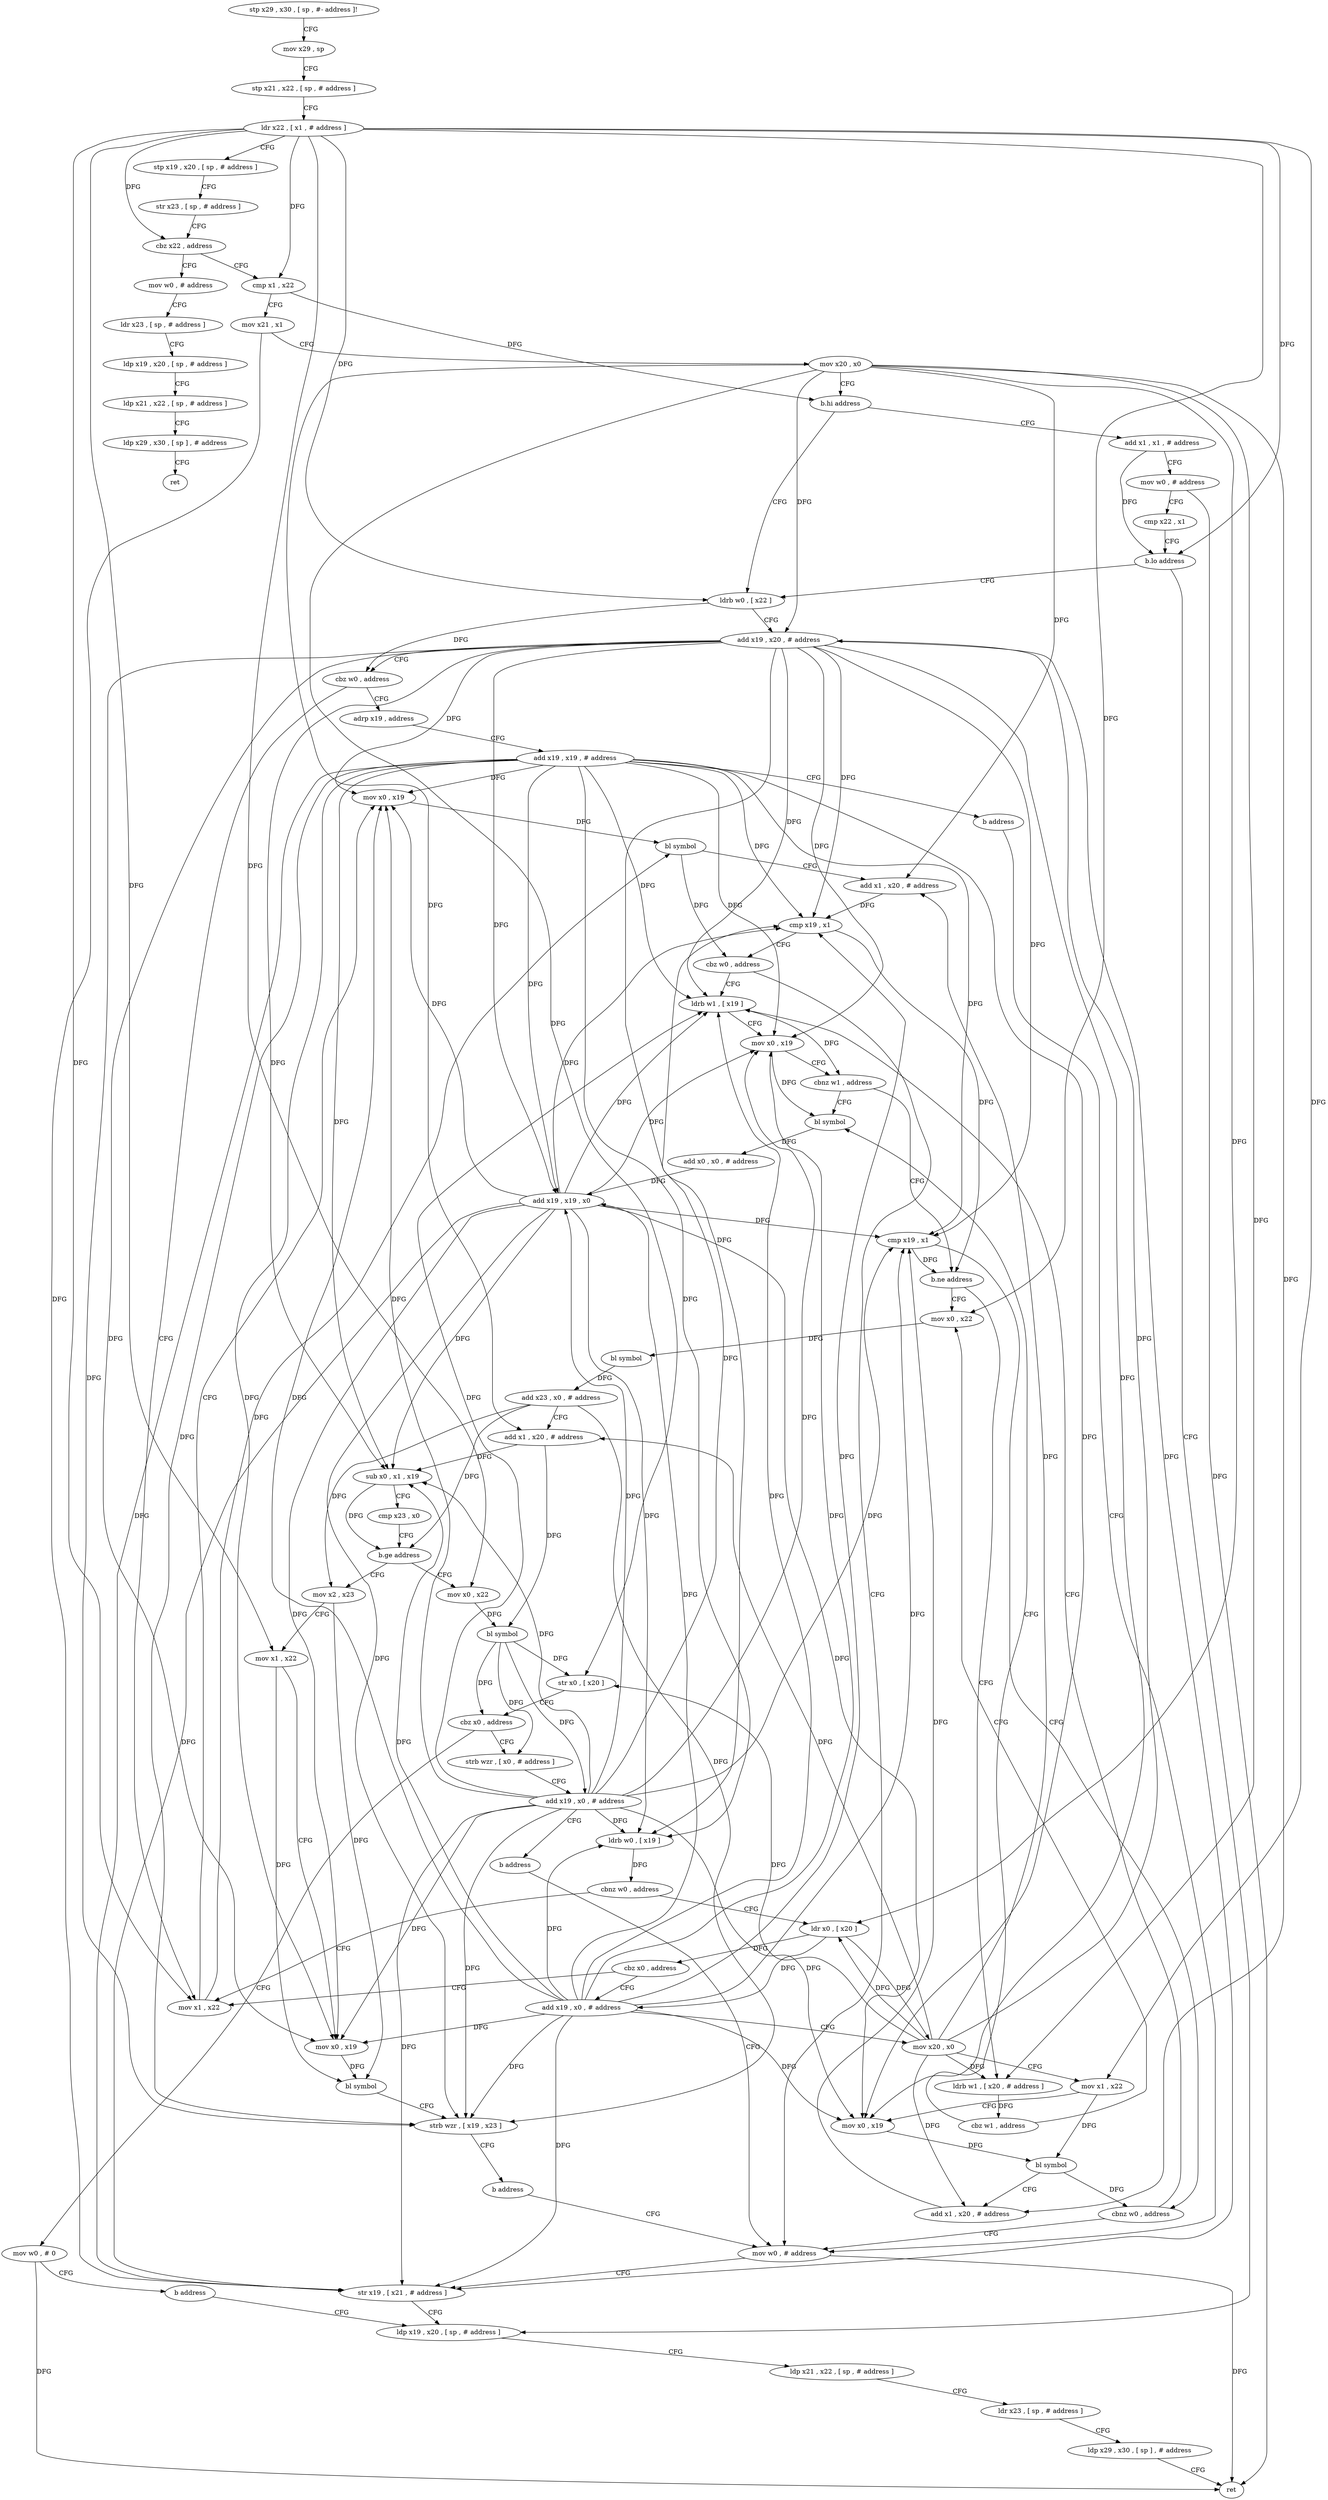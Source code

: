 digraph "func" {
"262560" [label = "stp x29 , x30 , [ sp , #- address ]!" ]
"262564" [label = "mov x29 , sp" ]
"262568" [label = "stp x21 , x22 , [ sp , # address ]" ]
"262572" [label = "ldr x22 , [ x1 , # address ]" ]
"262576" [label = "stp x19 , x20 , [ sp , # address ]" ]
"262580" [label = "str x23 , [ sp , # address ]" ]
"262584" [label = "cbz x22 , address" ]
"262840" [label = "mov w0 , # address" ]
"262588" [label = "cmp x1 , x22" ]
"262844" [label = "ldr x23 , [ sp , # address ]" ]
"262848" [label = "ldp x19 , x20 , [ sp , # address ]" ]
"262852" [label = "ldp x21 , x22 , [ sp , # address ]" ]
"262856" [label = "ldp x29 , x30 , [ sp ] , # address" ]
"262860" [label = "ret" ]
"262592" [label = "mov x21 , x1" ]
"262596" [label = "mov x20 , x0" ]
"262600" [label = "b.hi address" ]
"262620" [label = "ldrb w0 , [ x22 ]" ]
"262604" [label = "add x1 , x1 , # address" ]
"262624" [label = "add x19 , x20 , # address" ]
"262628" [label = "cbz w0 , address" ]
"262768" [label = "adrp x19 , address" ]
"262632" [label = "mov x1 , x22" ]
"262608" [label = "mov w0 , # address" ]
"262612" [label = "cmp x22 , x1" ]
"262616" [label = "b.lo address" ]
"262748" [label = "ldp x19 , x20 , [ sp , # address ]" ]
"262772" [label = "add x19 , x19 , # address" ]
"262776" [label = "b address" ]
"262740" [label = "mov w0 , # address" ]
"262636" [label = "mov x0 , x19" ]
"262640" [label = "bl symbol" ]
"262644" [label = "add x1 , x20 , # address" ]
"262648" [label = "cmp x19 , x1" ]
"262652" [label = "cbz w0 , address" ]
"262656" [label = "ldrb w1 , [ x19 ]" ]
"262752" [label = "ldp x21 , x22 , [ sp , # address ]" ]
"262756" [label = "ldr x23 , [ sp , # address ]" ]
"262760" [label = "ldp x29 , x30 , [ sp ] , # address" ]
"262764" [label = "ret" ]
"262744" [label = "str x19 , [ x21 , # address ]" ]
"262660" [label = "mov x0 , x19" ]
"262664" [label = "cbnz w1 , address" ]
"262680" [label = "bl symbol" ]
"262668" [label = "b.ne address" ]
"262684" [label = "add x0 , x0 , # address" ]
"262688" [label = "add x19 , x19 , x0" ]
"262692" [label = "ldrb w0 , [ x19 ]" ]
"262696" [label = "cbnz w0 , address" ]
"262700" [label = "ldr x0 , [ x20 ]" ]
"262784" [label = "mov x0 , x22" ]
"262672" [label = "ldrb w1 , [ x20 , # address ]" ]
"262704" [label = "cbz x0 , address" ]
"262708" [label = "add x19 , x0 , # address" ]
"262788" [label = "bl symbol" ]
"262792" [label = "add x23 , x0 , # address" ]
"262796" [label = "add x1 , x20 , # address" ]
"262800" [label = "sub x0 , x1 , x19" ]
"262804" [label = "cmp x23 , x0" ]
"262808" [label = "b.ge address" ]
"262864" [label = "mov x0 , x22" ]
"262812" [label = "mov x2 , x23" ]
"262676" [label = "cbz w1 , address" ]
"262712" [label = "mov x20 , x0" ]
"262716" [label = "mov x1 , x22" ]
"262720" [label = "mov x0 , x19" ]
"262724" [label = "bl symbol" ]
"262728" [label = "add x1 , x20 , # address" ]
"262732" [label = "cmp x19 , x1" ]
"262736" [label = "cbnz w0 , address" ]
"262868" [label = "bl symbol" ]
"262872" [label = "str x0 , [ x20 ]" ]
"262876" [label = "cbz x0 , address" ]
"262892" [label = "mov w0 , # 0" ]
"262880" [label = "strb wzr , [ x0 , # address ]" ]
"262816" [label = "mov x1 , x22" ]
"262820" [label = "mov x0 , x19" ]
"262824" [label = "bl symbol" ]
"262828" [label = "strb wzr , [ x19 , x23 ]" ]
"262832" [label = "b address" ]
"262896" [label = "b address" ]
"262884" [label = "add x19 , x0 , # address" ]
"262888" [label = "b address" ]
"262560" -> "262564" [ label = "CFG" ]
"262564" -> "262568" [ label = "CFG" ]
"262568" -> "262572" [ label = "CFG" ]
"262572" -> "262576" [ label = "CFG" ]
"262572" -> "262584" [ label = "DFG" ]
"262572" -> "262588" [ label = "DFG" ]
"262572" -> "262620" [ label = "DFG" ]
"262572" -> "262616" [ label = "DFG" ]
"262572" -> "262632" [ label = "DFG" ]
"262572" -> "262784" [ label = "DFG" ]
"262572" -> "262716" [ label = "DFG" ]
"262572" -> "262864" [ label = "DFG" ]
"262572" -> "262816" [ label = "DFG" ]
"262576" -> "262580" [ label = "CFG" ]
"262580" -> "262584" [ label = "CFG" ]
"262584" -> "262840" [ label = "CFG" ]
"262584" -> "262588" [ label = "CFG" ]
"262840" -> "262844" [ label = "CFG" ]
"262588" -> "262592" [ label = "CFG" ]
"262588" -> "262600" [ label = "DFG" ]
"262844" -> "262848" [ label = "CFG" ]
"262848" -> "262852" [ label = "CFG" ]
"262852" -> "262856" [ label = "CFG" ]
"262856" -> "262860" [ label = "CFG" ]
"262592" -> "262596" [ label = "CFG" ]
"262592" -> "262744" [ label = "DFG" ]
"262596" -> "262600" [ label = "CFG" ]
"262596" -> "262624" [ label = "DFG" ]
"262596" -> "262644" [ label = "DFG" ]
"262596" -> "262700" [ label = "DFG" ]
"262596" -> "262796" [ label = "DFG" ]
"262596" -> "262672" [ label = "DFG" ]
"262596" -> "262728" [ label = "DFG" ]
"262596" -> "262872" [ label = "DFG" ]
"262600" -> "262620" [ label = "CFG" ]
"262600" -> "262604" [ label = "CFG" ]
"262620" -> "262624" [ label = "CFG" ]
"262620" -> "262628" [ label = "DFG" ]
"262604" -> "262608" [ label = "CFG" ]
"262604" -> "262616" [ label = "DFG" ]
"262624" -> "262628" [ label = "CFG" ]
"262624" -> "262636" [ label = "DFG" ]
"262624" -> "262648" [ label = "DFG" ]
"262624" -> "262744" [ label = "DFG" ]
"262624" -> "262656" [ label = "DFG" ]
"262624" -> "262660" [ label = "DFG" ]
"262624" -> "262688" [ label = "DFG" ]
"262624" -> "262692" [ label = "DFG" ]
"262624" -> "262800" [ label = "DFG" ]
"262624" -> "262720" [ label = "DFG" ]
"262624" -> "262732" [ label = "DFG" ]
"262624" -> "262820" [ label = "DFG" ]
"262624" -> "262828" [ label = "DFG" ]
"262628" -> "262768" [ label = "CFG" ]
"262628" -> "262632" [ label = "CFG" ]
"262768" -> "262772" [ label = "CFG" ]
"262632" -> "262636" [ label = "CFG" ]
"262632" -> "262640" [ label = "DFG" ]
"262608" -> "262612" [ label = "CFG" ]
"262608" -> "262764" [ label = "DFG" ]
"262612" -> "262616" [ label = "CFG" ]
"262616" -> "262748" [ label = "CFG" ]
"262616" -> "262620" [ label = "CFG" ]
"262748" -> "262752" [ label = "CFG" ]
"262772" -> "262776" [ label = "CFG" ]
"262772" -> "262636" [ label = "DFG" ]
"262772" -> "262648" [ label = "DFG" ]
"262772" -> "262744" [ label = "DFG" ]
"262772" -> "262656" [ label = "DFG" ]
"262772" -> "262660" [ label = "DFG" ]
"262772" -> "262688" [ label = "DFG" ]
"262772" -> "262692" [ label = "DFG" ]
"262772" -> "262800" [ label = "DFG" ]
"262772" -> "262720" [ label = "DFG" ]
"262772" -> "262732" [ label = "DFG" ]
"262772" -> "262820" [ label = "DFG" ]
"262772" -> "262828" [ label = "DFG" ]
"262776" -> "262740" [ label = "CFG" ]
"262740" -> "262744" [ label = "CFG" ]
"262740" -> "262764" [ label = "DFG" ]
"262636" -> "262640" [ label = "DFG" ]
"262640" -> "262644" [ label = "CFG" ]
"262640" -> "262652" [ label = "DFG" ]
"262644" -> "262648" [ label = "DFG" ]
"262648" -> "262652" [ label = "CFG" ]
"262648" -> "262668" [ label = "DFG" ]
"262652" -> "262740" [ label = "CFG" ]
"262652" -> "262656" [ label = "CFG" ]
"262656" -> "262660" [ label = "CFG" ]
"262656" -> "262664" [ label = "DFG" ]
"262752" -> "262756" [ label = "CFG" ]
"262756" -> "262760" [ label = "CFG" ]
"262760" -> "262764" [ label = "CFG" ]
"262744" -> "262748" [ label = "CFG" ]
"262660" -> "262664" [ label = "CFG" ]
"262660" -> "262680" [ label = "DFG" ]
"262664" -> "262680" [ label = "CFG" ]
"262664" -> "262668" [ label = "CFG" ]
"262680" -> "262684" [ label = "DFG" ]
"262668" -> "262784" [ label = "CFG" ]
"262668" -> "262672" [ label = "CFG" ]
"262684" -> "262688" [ label = "DFG" ]
"262688" -> "262692" [ label = "DFG" ]
"262688" -> "262636" [ label = "DFG" ]
"262688" -> "262744" [ label = "DFG" ]
"262688" -> "262656" [ label = "DFG" ]
"262688" -> "262660" [ label = "DFG" ]
"262688" -> "262648" [ label = "DFG" ]
"262688" -> "262800" [ label = "DFG" ]
"262688" -> "262720" [ label = "DFG" ]
"262688" -> "262732" [ label = "DFG" ]
"262688" -> "262820" [ label = "DFG" ]
"262688" -> "262828" [ label = "DFG" ]
"262692" -> "262696" [ label = "DFG" ]
"262696" -> "262632" [ label = "CFG" ]
"262696" -> "262700" [ label = "CFG" ]
"262700" -> "262704" [ label = "DFG" ]
"262700" -> "262708" [ label = "DFG" ]
"262700" -> "262712" [ label = "DFG" ]
"262784" -> "262788" [ label = "DFG" ]
"262672" -> "262676" [ label = "DFG" ]
"262704" -> "262632" [ label = "CFG" ]
"262704" -> "262708" [ label = "CFG" ]
"262708" -> "262712" [ label = "CFG" ]
"262708" -> "262636" [ label = "DFG" ]
"262708" -> "262744" [ label = "DFG" ]
"262708" -> "262656" [ label = "DFG" ]
"262708" -> "262660" [ label = "DFG" ]
"262708" -> "262692" [ label = "DFG" ]
"262708" -> "262800" [ label = "DFG" ]
"262708" -> "262648" [ label = "DFG" ]
"262708" -> "262688" [ label = "DFG" ]
"262708" -> "262720" [ label = "DFG" ]
"262708" -> "262732" [ label = "DFG" ]
"262708" -> "262820" [ label = "DFG" ]
"262708" -> "262828" [ label = "DFG" ]
"262788" -> "262792" [ label = "DFG" ]
"262792" -> "262796" [ label = "CFG" ]
"262792" -> "262808" [ label = "DFG" ]
"262792" -> "262812" [ label = "DFG" ]
"262792" -> "262828" [ label = "DFG" ]
"262796" -> "262800" [ label = "DFG" ]
"262796" -> "262868" [ label = "DFG" ]
"262800" -> "262804" [ label = "CFG" ]
"262800" -> "262808" [ label = "DFG" ]
"262804" -> "262808" [ label = "CFG" ]
"262808" -> "262864" [ label = "CFG" ]
"262808" -> "262812" [ label = "CFG" ]
"262864" -> "262868" [ label = "DFG" ]
"262812" -> "262816" [ label = "CFG" ]
"262812" -> "262824" [ label = "DFG" ]
"262676" -> "262784" [ label = "CFG" ]
"262676" -> "262680" [ label = "CFG" ]
"262712" -> "262716" [ label = "CFG" ]
"262712" -> "262624" [ label = "DFG" ]
"262712" -> "262644" [ label = "DFG" ]
"262712" -> "262700" [ label = "DFG" ]
"262712" -> "262796" [ label = "DFG" ]
"262712" -> "262672" [ label = "DFG" ]
"262712" -> "262728" [ label = "DFG" ]
"262712" -> "262872" [ label = "DFG" ]
"262716" -> "262720" [ label = "CFG" ]
"262716" -> "262724" [ label = "DFG" ]
"262720" -> "262724" [ label = "DFG" ]
"262724" -> "262728" [ label = "CFG" ]
"262724" -> "262736" [ label = "DFG" ]
"262728" -> "262732" [ label = "DFG" ]
"262732" -> "262736" [ label = "CFG" ]
"262732" -> "262668" [ label = "DFG" ]
"262736" -> "262656" [ label = "CFG" ]
"262736" -> "262740" [ label = "CFG" ]
"262868" -> "262872" [ label = "DFG" ]
"262868" -> "262876" [ label = "DFG" ]
"262868" -> "262880" [ label = "DFG" ]
"262868" -> "262884" [ label = "DFG" ]
"262872" -> "262876" [ label = "CFG" ]
"262876" -> "262892" [ label = "CFG" ]
"262876" -> "262880" [ label = "CFG" ]
"262892" -> "262896" [ label = "CFG" ]
"262892" -> "262764" [ label = "DFG" ]
"262880" -> "262884" [ label = "CFG" ]
"262816" -> "262820" [ label = "CFG" ]
"262816" -> "262824" [ label = "DFG" ]
"262820" -> "262824" [ label = "DFG" ]
"262824" -> "262828" [ label = "CFG" ]
"262828" -> "262832" [ label = "CFG" ]
"262832" -> "262740" [ label = "CFG" ]
"262896" -> "262748" [ label = "CFG" ]
"262884" -> "262888" [ label = "CFG" ]
"262884" -> "262636" [ label = "DFG" ]
"262884" -> "262744" [ label = "DFG" ]
"262884" -> "262656" [ label = "DFG" ]
"262884" -> "262660" [ label = "DFG" ]
"262884" -> "262692" [ label = "DFG" ]
"262884" -> "262800" [ label = "DFG" ]
"262884" -> "262720" [ label = "DFG" ]
"262884" -> "262820" [ label = "DFG" ]
"262884" -> "262648" [ label = "DFG" ]
"262884" -> "262688" [ label = "DFG" ]
"262884" -> "262732" [ label = "DFG" ]
"262884" -> "262828" [ label = "DFG" ]
"262888" -> "262740" [ label = "CFG" ]
}
